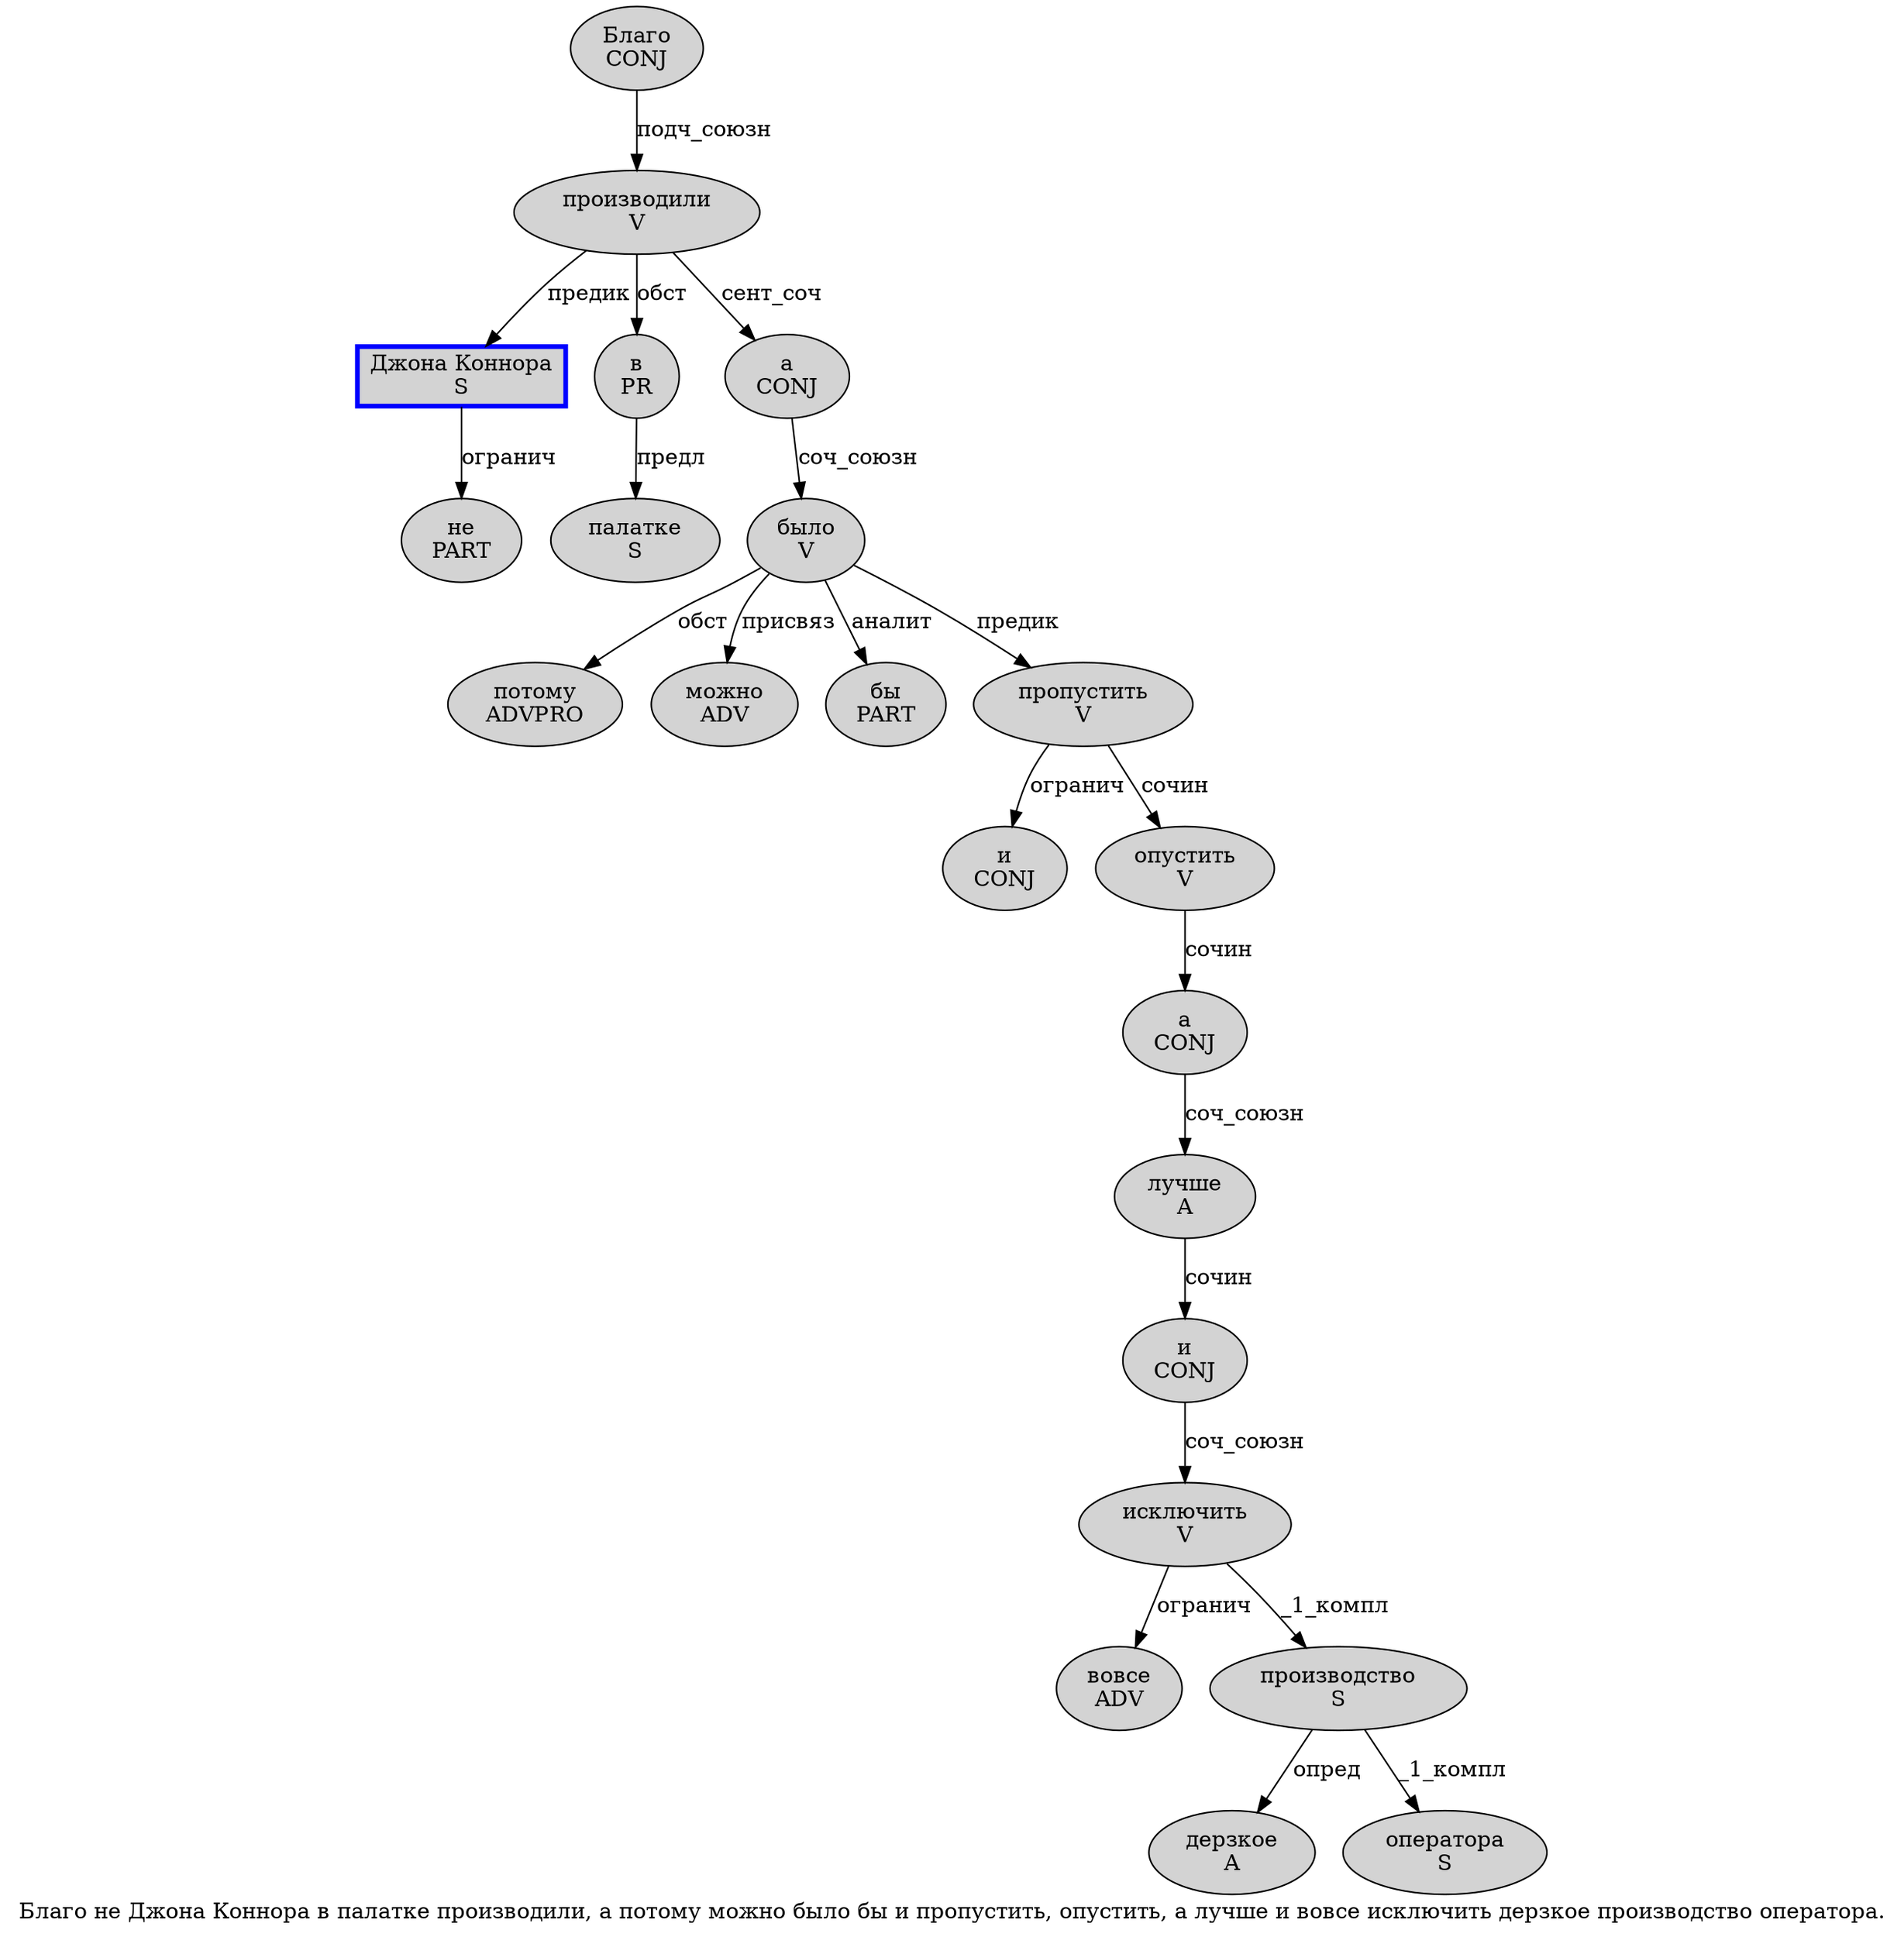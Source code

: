 digraph SENTENCE_3018 {
	graph [label="Благо не Джона Коннора в палатке производили, а потому можно было бы и пропустить, опустить, а лучше и вовсе исключить дерзкое производство оператора."]
	node [style=filled]
		0 [label="Благо
CONJ" color="" fillcolor=lightgray penwidth=1 shape=ellipse]
		1 [label="не
PART" color="" fillcolor=lightgray penwidth=1 shape=ellipse]
		2 [label="Джона Коннора
S" color=blue fillcolor=lightgray penwidth=3 shape=box]
		3 [label="в
PR" color="" fillcolor=lightgray penwidth=1 shape=ellipse]
		4 [label="палатке
S" color="" fillcolor=lightgray penwidth=1 shape=ellipse]
		5 [label="производили
V" color="" fillcolor=lightgray penwidth=1 shape=ellipse]
		7 [label="а
CONJ" color="" fillcolor=lightgray penwidth=1 shape=ellipse]
		8 [label="потому
ADVPRO" color="" fillcolor=lightgray penwidth=1 shape=ellipse]
		9 [label="можно
ADV" color="" fillcolor=lightgray penwidth=1 shape=ellipse]
		10 [label="было
V" color="" fillcolor=lightgray penwidth=1 shape=ellipse]
		11 [label="бы
PART" color="" fillcolor=lightgray penwidth=1 shape=ellipse]
		12 [label="и
CONJ" color="" fillcolor=lightgray penwidth=1 shape=ellipse]
		13 [label="пропустить
V" color="" fillcolor=lightgray penwidth=1 shape=ellipse]
		15 [label="опустить
V" color="" fillcolor=lightgray penwidth=1 shape=ellipse]
		17 [label="а
CONJ" color="" fillcolor=lightgray penwidth=1 shape=ellipse]
		18 [label="лучше
A" color="" fillcolor=lightgray penwidth=1 shape=ellipse]
		19 [label="и
CONJ" color="" fillcolor=lightgray penwidth=1 shape=ellipse]
		20 [label="вовсе
ADV" color="" fillcolor=lightgray penwidth=1 shape=ellipse]
		21 [label="исключить
V" color="" fillcolor=lightgray penwidth=1 shape=ellipse]
		22 [label="дерзкое
A" color="" fillcolor=lightgray penwidth=1 shape=ellipse]
		23 [label="производство
S" color="" fillcolor=lightgray penwidth=1 shape=ellipse]
		24 [label="оператора
S" color="" fillcolor=lightgray penwidth=1 shape=ellipse]
			13 -> 12 [label="огранич"]
			13 -> 15 [label="сочин"]
			23 -> 22 [label="опред"]
			23 -> 24 [label="_1_компл"]
			17 -> 18 [label="соч_союзн"]
			10 -> 8 [label="обст"]
			10 -> 9 [label="присвяз"]
			10 -> 11 [label="аналит"]
			10 -> 13 [label="предик"]
			7 -> 10 [label="соч_союзн"]
			21 -> 20 [label="огранич"]
			21 -> 23 [label="_1_компл"]
			2 -> 1 [label="огранич"]
			0 -> 5 [label="подч_союзн"]
			5 -> 2 [label="предик"]
			5 -> 3 [label="обст"]
			5 -> 7 [label="сент_соч"]
			3 -> 4 [label="предл"]
			19 -> 21 [label="соч_союзн"]
			15 -> 17 [label="сочин"]
			18 -> 19 [label="сочин"]
}